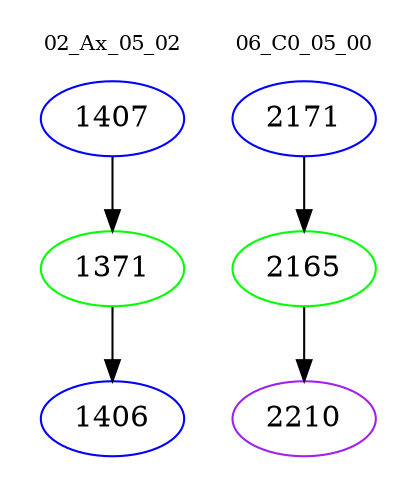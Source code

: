 digraph{
subgraph cluster_0 {
color = white
label = "02_Ax_05_02";
fontsize=10;
T0_1407 [label="1407", color="blue"]
T0_1407 -> T0_1371 [color="black"]
T0_1371 [label="1371", color="green"]
T0_1371 -> T0_1406 [color="black"]
T0_1406 [label="1406", color="blue"]
}
subgraph cluster_1 {
color = white
label = "06_C0_05_00";
fontsize=10;
T1_2171 [label="2171", color="blue"]
T1_2171 -> T1_2165 [color="black"]
T1_2165 [label="2165", color="green"]
T1_2165 -> T1_2210 [color="black"]
T1_2210 [label="2210", color="purple"]
}
}
